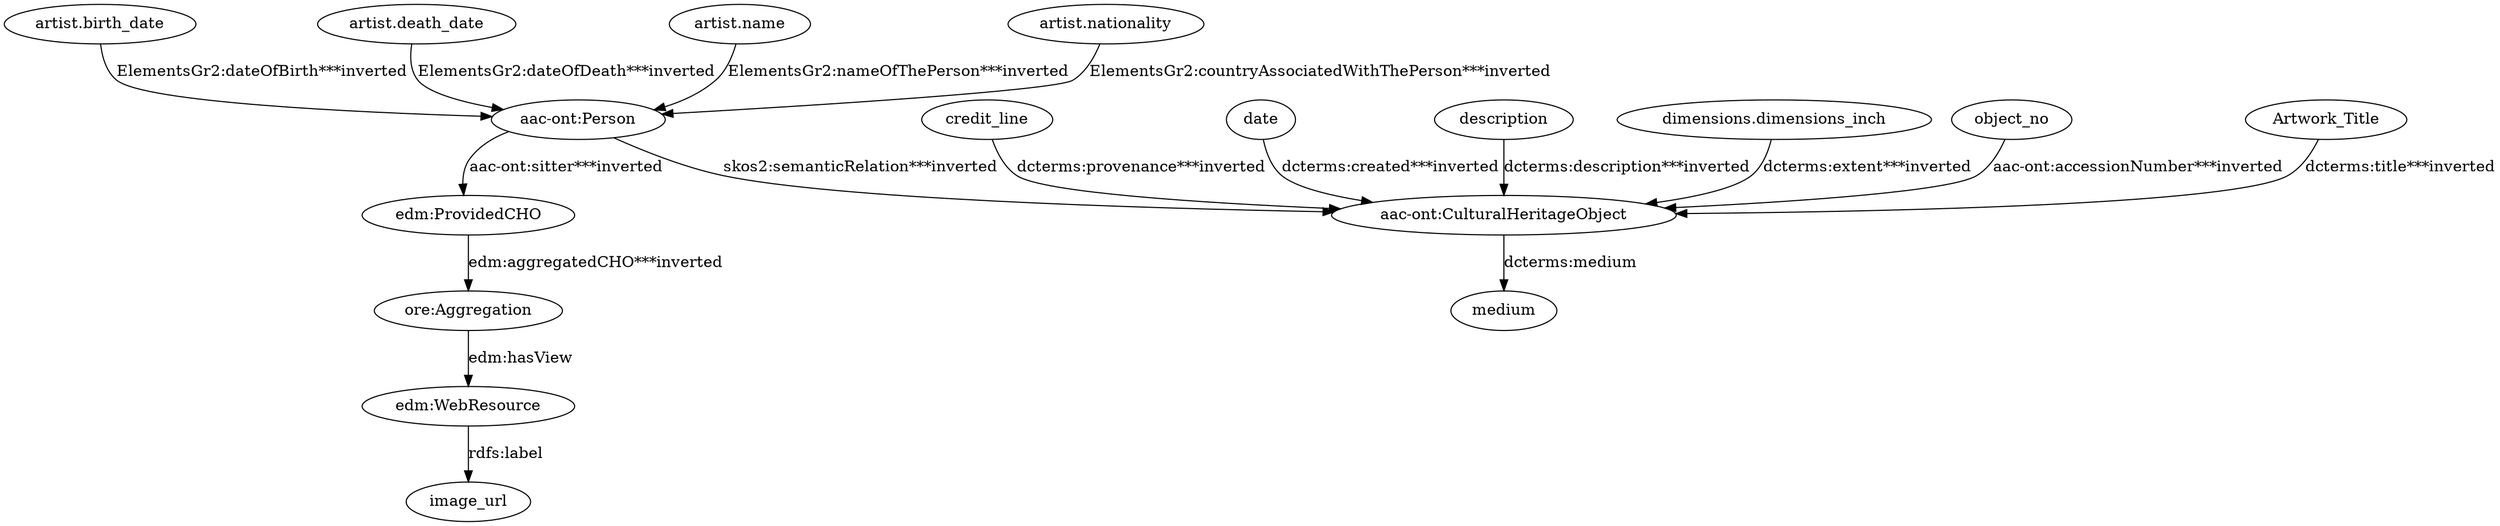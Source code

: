 digraph {
  Artwork_Title [type=attribute_name,label=Artwork_Title]
  "aac-ont:CulturalHeritageObject1" [type=class_uri,label="aac-ont:CulturalHeritageObject"]
  medium [type=attribute_name,label=medium]
  "aac-ont:Person1" [type=class_uri,label="aac-ont:Person"]
  "edm:ProvidedCHO" [type=class_uri,label="edm:ProvidedCHO"]
  "artist.birth_date" [type=attribute_name,label="artist.birth_date"]
  "artist.death_date" [type=attribute_name,label="artist.death_date"]
  "artist.name" [type=attribute_name,label="artist.name"]
  "artist.nationality" [type=attribute_name,label="artist.nationality"]
  credit_line [type=attribute_name,label=credit_line]
  date [type=attribute_name,label=date]
  description [type=attribute_name,label=description]
  "dimensions.dimensions_inch" [type=attribute_name,label="dimensions.dimensions_inch"]
  "ore:Aggregation" [type=class_uri,label="ore:Aggregation"]
  "edm:WebResource1" [type=class_uri,label="edm:WebResource"]
  image_url [type=attribute_name,label=image_url]
  object_no [type=attribute_name,label=object_no]
  Artwork_Title -> "aac-ont:CulturalHeritageObject1" [type=st_property_uri,label="dcterms:title***inverted"]
  "aac-ont:CulturalHeritageObject1" -> medium [label="dcterms:medium",type=st_property_uri]
  "aac-ont:Person1" -> "aac-ont:CulturalHeritageObject1" [type=inherited,label="skos2:semanticRelation***inverted"]
  "aac-ont:Person1" -> "edm:ProvidedCHO" [type=direct_property_uri,label="aac-ont:sitter***inverted"]
  "artist.birth_date" -> "aac-ont:Person1" [type=st_property_uri,label="ElementsGr2:dateOfBirth***inverted"]
  "artist.death_date" -> "aac-ont:Person1" [type=st_property_uri,label="ElementsGr2:dateOfDeath***inverted"]
  "artist.name" -> "aac-ont:Person1" [type=st_property_uri,label="ElementsGr2:nameOfThePerson***inverted"]
  "artist.nationality" -> "aac-ont:Person1" [type=st_property_uri,label="ElementsGr2:countryAssociatedWithThePerson***inverted"]
  credit_line -> "aac-ont:CulturalHeritageObject1" [type=st_property_uri,label="dcterms:provenance***inverted"]
  date -> "aac-ont:CulturalHeritageObject1" [type=st_property_uri,label="dcterms:created***inverted"]
  description -> "aac-ont:CulturalHeritageObject1" [type=st_property_uri,label="dcterms:description***inverted"]
  "dimensions.dimensions_inch" -> "aac-ont:CulturalHeritageObject1" [type=st_property_uri,label="dcterms:extent***inverted"]
  "edm:ProvidedCHO" -> "ore:Aggregation" [type=direct_property_uri,label="edm:aggregatedCHO***inverted"]
  "edm:WebResource1" -> image_url [label="rdfs:label",type=st_property_uri]
  object_no -> "aac-ont:CulturalHeritageObject1" [type=st_property_uri,label="aac-ont:accessionNumber***inverted"]
  "ore:Aggregation" -> "edm:WebResource1" [label="edm:hasView",type=direct_property_uri]
}
